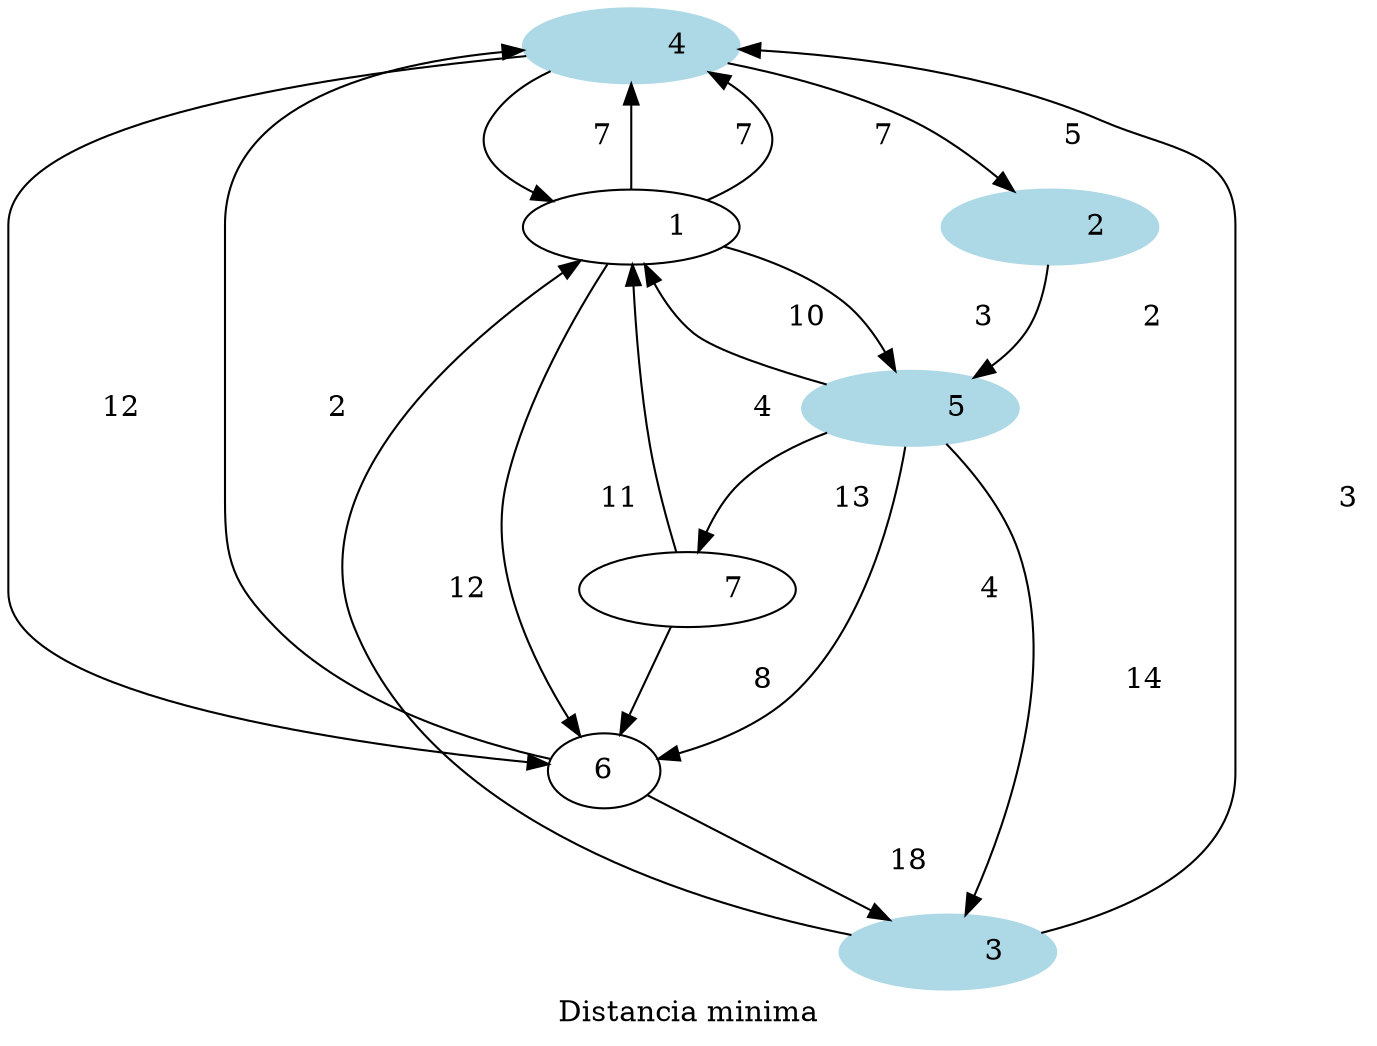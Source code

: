  digraph G {
 label="Distancia minima"
           4 [label = "           4 ", style=filled, color = lightblue]
           5 [label = "           5 ", style=filled, color = lightblue]
           4 [label = "           4 ", style=filled, color = lightblue]
           1 [label = "           1 "]
           1  ->            4  [label = "           7 ", dir = normal];
           1  ->            5  [label = "           3 ", dir = normal];
           1  ->            4  [label = "           7 ", dir = normal];
           1  ->            6  [label = "          11 ", dir = normal];
           2 [label = "           2 ", style=filled, color = lightblue]
           2  ->            5  [label = "           2 ", dir = normal];
           3 [label = "           3 ", style=filled, color = lightblue]
           3  ->            1  [label = "          12 ", dir = normal];
           3  ->            4  [label = "           3 ", dir = normal];
           4 [label = "           4 ", style=filled, color = lightblue]
           4  ->            2  [label = "           5 ", dir = normal];
           4  ->            6  [label = "          12 ", dir = normal];
           4  ->            1  [label = "           7 ", dir = normal];
           5 [label = "           5 ", style=filled, color = lightblue]
           5  ->            3  [label = "          14 ", dir = normal];
           5  ->            1  [label = "          10 ", dir = normal];
           5  ->            7  [label = "          13 ", dir = normal];
           5  ->            6  [label = "           4 ", dir = normal];
           4 [label = "           4 ", style=filled, color = lightblue]
           3 [label = "           3 ", style=filled, color = lightblue]
           6  ->            4  [label = "           2 ", dir = normal];
           6  ->            3  [label = "          18 ", dir = normal];
           7 [label = "           7 "]
           7 [label = "           7 "]
           7  ->            1  [label = "           4 ", dir = normal];
           7  ->            6  [label = "           8 ", dir = normal];
 }
